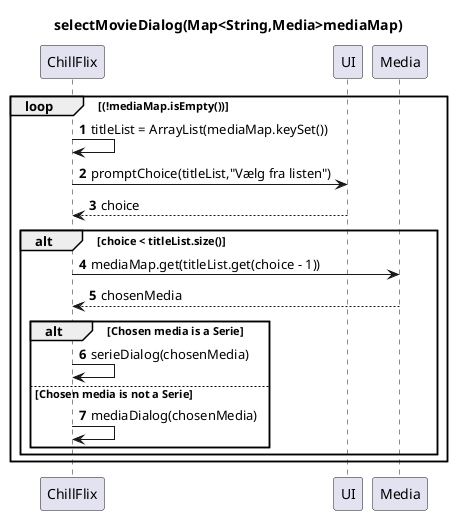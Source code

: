 @startuml
'https://plantuml.com/sequence-diagram
title selectMovieDialog(Map<String,Media>mediaMap)
autonumber

participant ChillFlix
participant UI
participant Media

loop (!mediaMap.isEmpty())
ChillFlix -> ChillFlix : titleList = ArrayList(mediaMap.keySet())
ChillFlix -> UI: promptChoice(titleList,"Vælg fra listen")
UI --> ChillFlix: choice

alt choice < titleList.size()
ChillFlix -> Media: mediaMap.get(titleList.get(choice - 1))
Media --> ChillFlix: chosenMedia
alt Chosen media is a Serie
    ChillFlix -> ChillFlix: serieDialog(chosenMedia)

else Chosen media is not a Serie
    ChillFlix -> ChillFlix: mediaDialog(chosenMedia)
end
end
end

@enduml